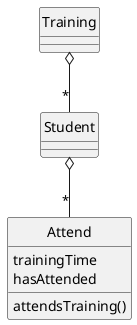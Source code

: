 @startuml
hide circle

Class Training {
}

Class Student {
}

Class Attend {
trainingTime
hasAttended
attendsTraining()
}

Training o-- "*" Student
Student o-- "*" Attend

@enduml
